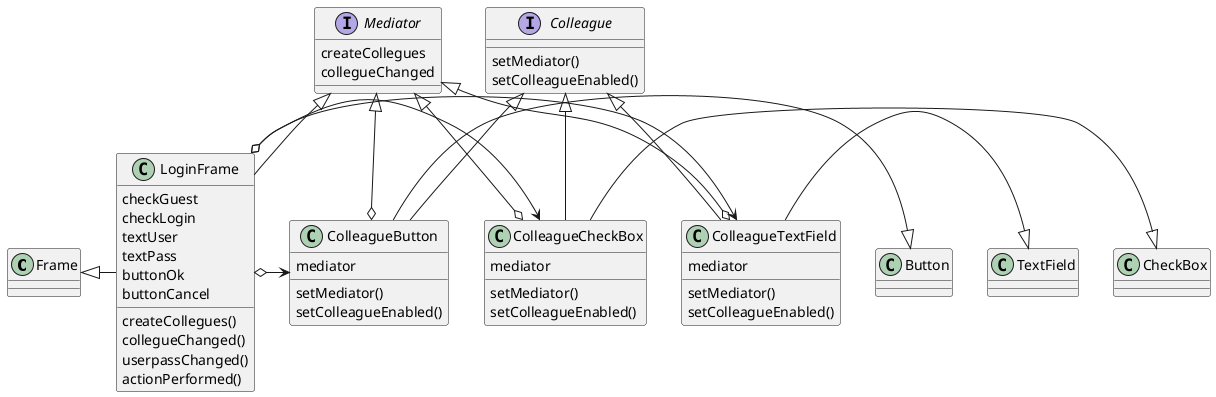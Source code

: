 @startuml

class Frame{
}

interface Mediator {
  createCollegues
  collegueChanged
}

class LoginFrame {
  checkGuest
  checkLogin
  textUser
  textPass
  buttonOk
  buttonCancel
  createCollegues()
  collegueChanged()
  userpassChanged()
  actionPerformed()
}

interface Colleague {
  setMediator()
  setColleagueEnabled()
}

class ColleagueButton {
  mediator
  setMediator()
  setColleagueEnabled()
}

class ColleagueTextField {
  mediator
  setMediator()
  setColleagueEnabled()
}

class ColleagueCheckBox {
  mediator
  setMediator()
  setColleagueEnabled()
}

class Button {
}

class TextField {
}

class CheckBox {
}

Frame <|-r- LoginFrame
Mediator <|-d- LoginFrame

LoginFrame o-r-> ColleagueButton
LoginFrame o-r-> ColleagueTextField
LoginFrame o-r-> ColleagueCheckBox

Colleague <|-d- ColleagueButton
Colleague <|-d- ColleagueTextField
Colleague <|-d- ColleagueCheckBox

Mediator <|-d-o ColleagueButton
Mediator <|-d-o ColleagueTextField
Mediator <|-d-o ColleagueCheckBox

Button <|-l- ColleagueButton
TextField <|-l- ColleagueTextField
CheckBox <|-l- ColleagueCheckBox

@enduml